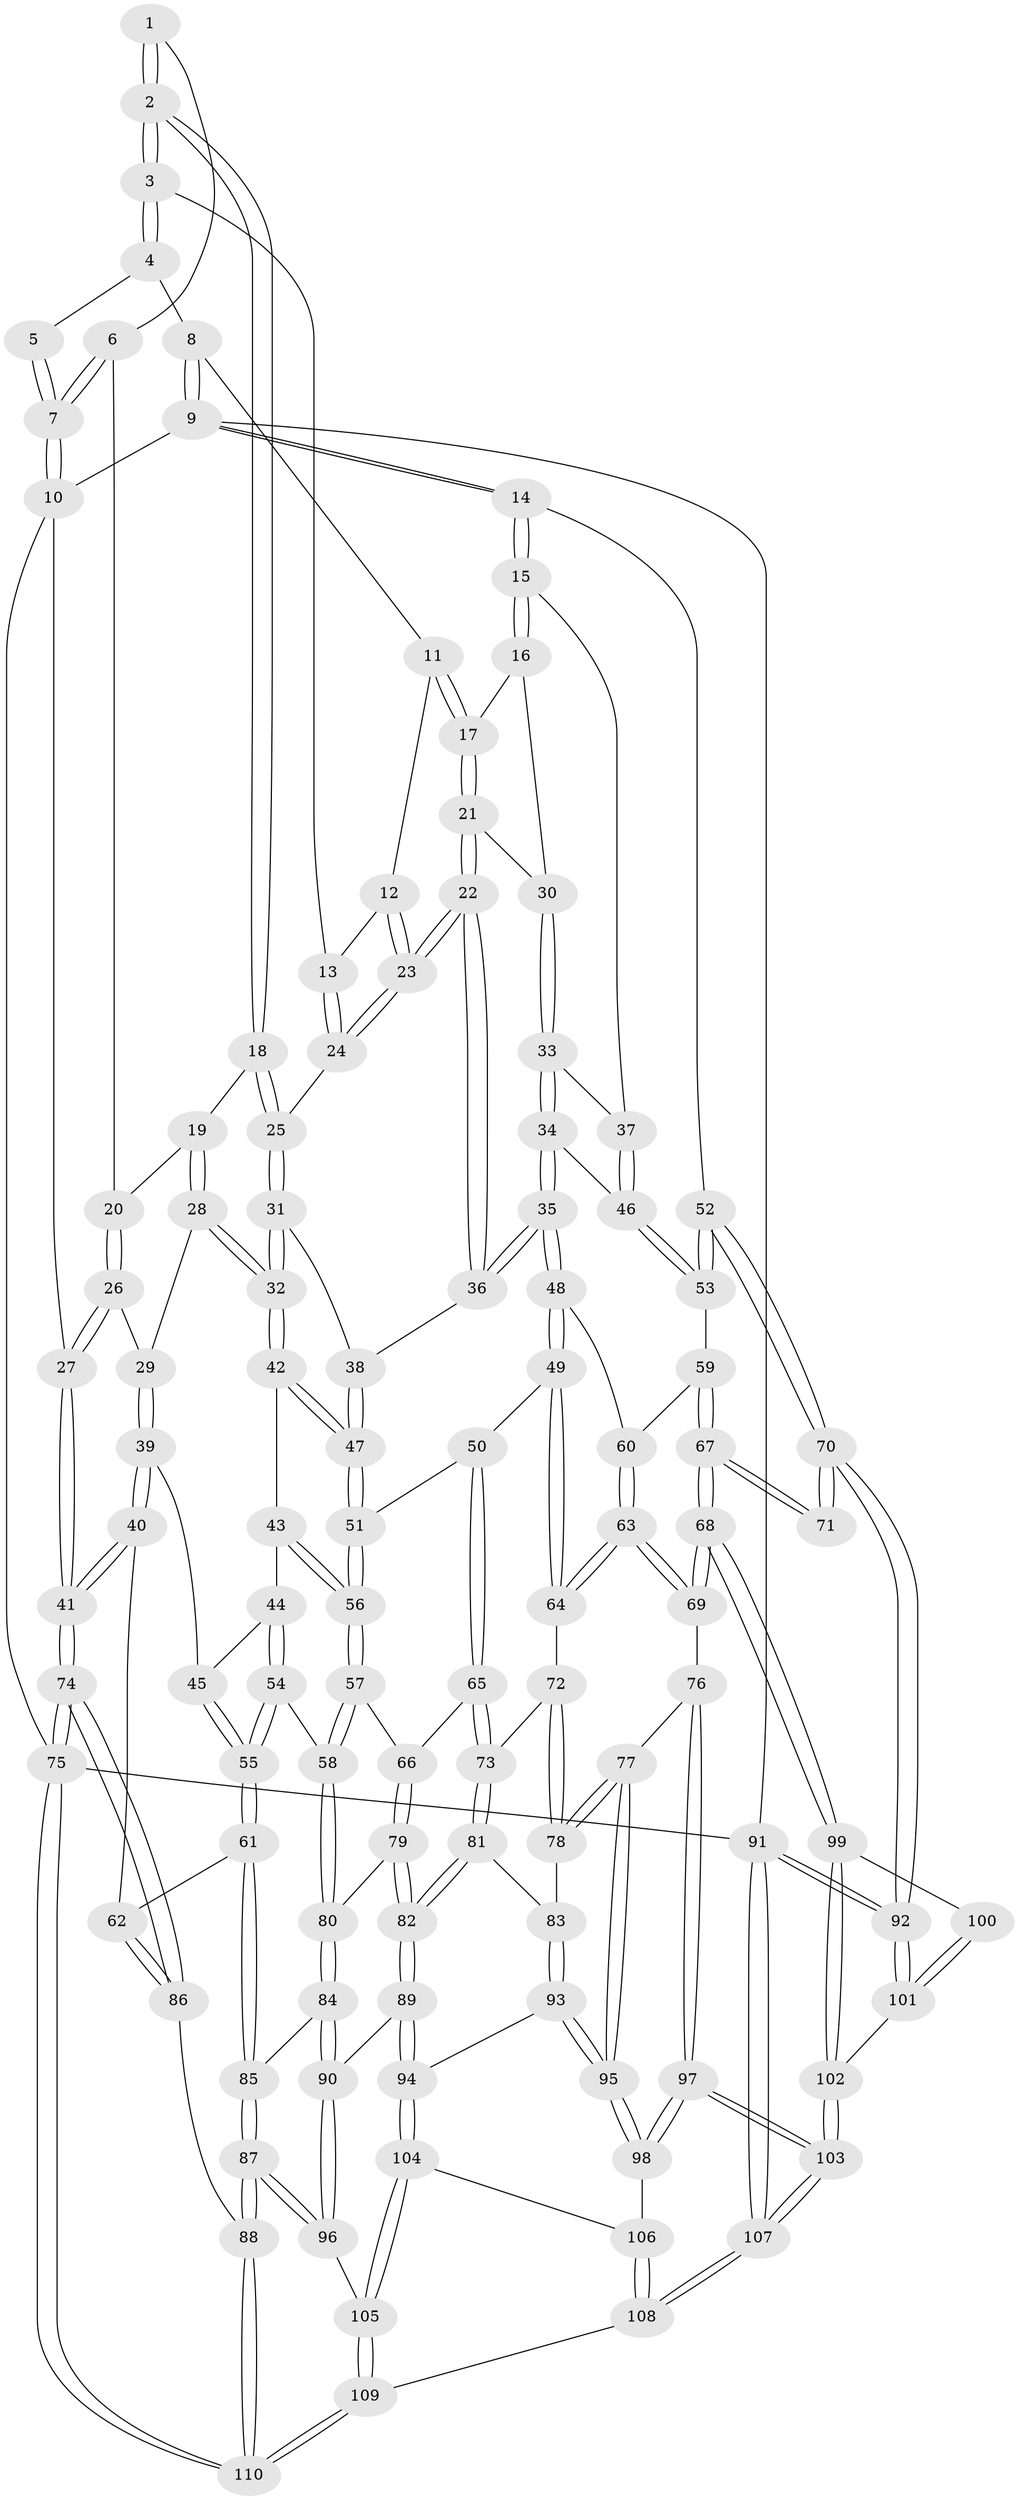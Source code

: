 // Generated by graph-tools (version 1.1) at 2025/11/02/27/25 16:11:55]
// undirected, 110 vertices, 272 edges
graph export_dot {
graph [start="1"]
  node [color=gray90,style=filled];
  1 [pos="+0.2886401386479024+0.03985987436138051"];
  2 [pos="+0.34877959708969986+0.09067296544165133"];
  3 [pos="+0.4617365978152085+0"];
  4 [pos="+0.47599987288406503+0"];
  5 [pos="+0.28440866840033313+0"];
  6 [pos="+0.1656370168654551+0.03334700165758134"];
  7 [pos="+0+0"];
  8 [pos="+0.79037875514199+0"];
  9 [pos="+1+0"];
  10 [pos="+0+0"];
  11 [pos="+0.7735715440294015+0"];
  12 [pos="+0.6665120217140207+0.08430803531666442"];
  13 [pos="+0.4968754186357616+0.0478167213748103"];
  14 [pos="+1+0.1669927731614138"];
  15 [pos="+1+0.19074541735887365"];
  16 [pos="+0.9682164314091862+0.1634963802268636"];
  17 [pos="+0.8128795476838346+0.08359257441342911"];
  18 [pos="+0.3170713075150259+0.15758989615725452"];
  19 [pos="+0.30416944044036376+0.15826866029950137"];
  20 [pos="+0.1884499877414579+0.08058264031352992"];
  21 [pos="+0.7821653372700429+0.18827798105085952"];
  22 [pos="+0.6329995050254954+0.22951992391357962"];
  23 [pos="+0.6293084290115574+0.2232648998740159"];
  24 [pos="+0.5204401253621312+0.1581917715678981"];
  25 [pos="+0.3902484389824527+0.2367409003558363"];
  26 [pos="+0.13153576201833403+0.212835902943145"];
  27 [pos="+0+0"];
  28 [pos="+0.19085565296904666+0.255943232218563"];
  29 [pos="+0.14343884640436322+0.26692792015441125"];
  30 [pos="+0.8184303260596675+0.22478194779215796"];
  31 [pos="+0.39157149220868903+0.3070328915056746"];
  32 [pos="+0.36259729489455345+0.35947609382671375"];
  33 [pos="+0.8270424401418905+0.2516479453174112"];
  34 [pos="+0.7036548185051132+0.36806382431035906"];
  35 [pos="+0.6761702671187338+0.3711976669817763"];
  36 [pos="+0.6276306628466639+0.32080251900717566"];
  37 [pos="+0.8952293681133564+0.3242057898123348"];
  38 [pos="+0.6108623880121444+0.3271861027200008"];
  39 [pos="+0.08527685649344299+0.34734423158937144"];
  40 [pos="+0+0.4530152524329345"];
  41 [pos="+0+0.44711279455313035"];
  42 [pos="+0.3623836619487643+0.36075027546884814"];
  43 [pos="+0.35612815135208814+0.36731779508173173"];
  44 [pos="+0.33410834913748916+0.37726941230654243"];
  45 [pos="+0.2496693856444035+0.39274440910389286"];
  46 [pos="+0.8670402489241158+0.3930094715330435"];
  47 [pos="+0.48458318215872614+0.46646124397700306"];
  48 [pos="+0.6789725205207052+0.47775394871900834"];
  49 [pos="+0.6060370629137252+0.557115023326722"];
  50 [pos="+0.5058043298836425+0.511364495355732"];
  51 [pos="+0.48791051241668565+0.48608396066165577"];
  52 [pos="+1+0.5257999073996142"];
  53 [pos="+0.8913331701583477+0.4624667715516962"];
  54 [pos="+0.20858565689178968+0.5868164267596735"];
  55 [pos="+0.19247693189725473+0.5885553702079774"];
  56 [pos="+0.345231475591551+0.5502201955656633"];
  57 [pos="+0.3275361995162375+0.5783787546067239"];
  58 [pos="+0.2515987660599438+0.5898261996149319"];
  59 [pos="+0.840764609752969+0.5260828267986726"];
  60 [pos="+0.7561564517223685+0.5187090553044544"];
  61 [pos="+0.17146283533610845+0.5946161557114694"];
  62 [pos="+0.10977694822185925+0.5820238498729802"];
  63 [pos="+0.7204105829200633+0.6759014290808193"];
  64 [pos="+0.6080543264550063+0.5765186513433066"];
  65 [pos="+0.4458107369399738+0.6176498121180237"];
  66 [pos="+0.3896595562360161+0.62552650919811"];
  67 [pos="+0.8641832480794239+0.6638509492116885"];
  68 [pos="+0.7709732918618755+0.74528252863663"];
  69 [pos="+0.7606144657596846+0.7435270009328709"];
  70 [pos="+1+0.660822658160245"];
  71 [pos="+1+0.6745249573957078"];
  72 [pos="+0.5813122806171335+0.6166012811731855"];
  73 [pos="+0.5027695855427303+0.6613772784332055"];
  74 [pos="+0+0.8173494642056711"];
  75 [pos="+0+1"];
  76 [pos="+0.7515935958053106+0.7476328532768983"];
  77 [pos="+0.7031563732364763+0.7581366284608713"];
  78 [pos="+0.5970243773594044+0.7331486529761287"];
  79 [pos="+0.38988658968619233+0.7209803580872626"];
  80 [pos="+0.3310902509200566+0.730824545614271"];
  81 [pos="+0.4990139898863415+0.7171684503634874"];
  82 [pos="+0.4348023257307558+0.7658974049340588"];
  83 [pos="+0.5663315227848573+0.7450109287210541"];
  84 [pos="+0.2923912345276391+0.7658199479066701"];
  85 [pos="+0.22800914233555933+0.7677561489910039"];
  86 [pos="+0.07042854093001573+0.7658067870031974"];
  87 [pos="+0.15639186399720464+0.9167131283764363"];
  88 [pos="+0.15415359126518843+0.9182734666961475"];
  89 [pos="+0.4342757945184918+0.8281967054156613"];
  90 [pos="+0.3557320380764452+0.8446669507465822"];
  91 [pos="+1+1"];
  92 [pos="+1+1"];
  93 [pos="+0.5431336790860661+0.8641599118608065"];
  94 [pos="+0.4587541309752165+0.8547305373681316"];
  95 [pos="+0.5729677342056677+0.8833499638991757"];
  96 [pos="+0.2976370205422786+0.9041610236182853"];
  97 [pos="+0.6321655272614755+1"];
  98 [pos="+0.6279256334989107+0.9948933053763137"];
  99 [pos="+0.790267921201293+0.7774550747291755"];
  100 [pos="+0.9727388965466428+0.7817860547528303"];
  101 [pos="+0.8875320714902514+0.8854843193989221"];
  102 [pos="+0.8279419263568555+0.8576908015325766"];
  103 [pos="+0.6627205038535822+1"];
  104 [pos="+0.44567230365537563+0.9028470986765129"];
  105 [pos="+0.34867991636177237+0.9537671220370503"];
  106 [pos="+0.4495729317844767+0.9337850592250478"];
  107 [pos="+0.6586973038547825+1"];
  108 [pos="+0.4401363112572498+1"];
  109 [pos="+0.42909402346766773+1"];
  110 [pos="+0+1"];
  1 -- 2;
  1 -- 2;
  1 -- 6;
  2 -- 3;
  2 -- 3;
  2 -- 18;
  2 -- 18;
  3 -- 4;
  3 -- 4;
  3 -- 13;
  4 -- 5;
  4 -- 8;
  5 -- 7;
  5 -- 7;
  6 -- 7;
  6 -- 7;
  6 -- 20;
  7 -- 10;
  7 -- 10;
  8 -- 9;
  8 -- 9;
  8 -- 11;
  9 -- 10;
  9 -- 14;
  9 -- 14;
  9 -- 91;
  10 -- 27;
  10 -- 75;
  11 -- 12;
  11 -- 17;
  11 -- 17;
  12 -- 13;
  12 -- 23;
  12 -- 23;
  13 -- 24;
  13 -- 24;
  14 -- 15;
  14 -- 15;
  14 -- 52;
  15 -- 16;
  15 -- 16;
  15 -- 37;
  16 -- 17;
  16 -- 30;
  17 -- 21;
  17 -- 21;
  18 -- 19;
  18 -- 25;
  18 -- 25;
  19 -- 20;
  19 -- 28;
  19 -- 28;
  20 -- 26;
  20 -- 26;
  21 -- 22;
  21 -- 22;
  21 -- 30;
  22 -- 23;
  22 -- 23;
  22 -- 36;
  22 -- 36;
  23 -- 24;
  23 -- 24;
  24 -- 25;
  25 -- 31;
  25 -- 31;
  26 -- 27;
  26 -- 27;
  26 -- 29;
  27 -- 41;
  27 -- 41;
  28 -- 29;
  28 -- 32;
  28 -- 32;
  29 -- 39;
  29 -- 39;
  30 -- 33;
  30 -- 33;
  31 -- 32;
  31 -- 32;
  31 -- 38;
  32 -- 42;
  32 -- 42;
  33 -- 34;
  33 -- 34;
  33 -- 37;
  34 -- 35;
  34 -- 35;
  34 -- 46;
  35 -- 36;
  35 -- 36;
  35 -- 48;
  35 -- 48;
  36 -- 38;
  37 -- 46;
  37 -- 46;
  38 -- 47;
  38 -- 47;
  39 -- 40;
  39 -- 40;
  39 -- 45;
  40 -- 41;
  40 -- 41;
  40 -- 62;
  41 -- 74;
  41 -- 74;
  42 -- 43;
  42 -- 47;
  42 -- 47;
  43 -- 44;
  43 -- 56;
  43 -- 56;
  44 -- 45;
  44 -- 54;
  44 -- 54;
  45 -- 55;
  45 -- 55;
  46 -- 53;
  46 -- 53;
  47 -- 51;
  47 -- 51;
  48 -- 49;
  48 -- 49;
  48 -- 60;
  49 -- 50;
  49 -- 64;
  49 -- 64;
  50 -- 51;
  50 -- 65;
  50 -- 65;
  51 -- 56;
  51 -- 56;
  52 -- 53;
  52 -- 53;
  52 -- 70;
  52 -- 70;
  53 -- 59;
  54 -- 55;
  54 -- 55;
  54 -- 58;
  55 -- 61;
  55 -- 61;
  56 -- 57;
  56 -- 57;
  57 -- 58;
  57 -- 58;
  57 -- 66;
  58 -- 80;
  58 -- 80;
  59 -- 60;
  59 -- 67;
  59 -- 67;
  60 -- 63;
  60 -- 63;
  61 -- 62;
  61 -- 85;
  61 -- 85;
  62 -- 86;
  62 -- 86;
  63 -- 64;
  63 -- 64;
  63 -- 69;
  63 -- 69;
  64 -- 72;
  65 -- 66;
  65 -- 73;
  65 -- 73;
  66 -- 79;
  66 -- 79;
  67 -- 68;
  67 -- 68;
  67 -- 71;
  67 -- 71;
  68 -- 69;
  68 -- 69;
  68 -- 99;
  68 -- 99;
  69 -- 76;
  70 -- 71;
  70 -- 71;
  70 -- 92;
  70 -- 92;
  72 -- 73;
  72 -- 78;
  72 -- 78;
  73 -- 81;
  73 -- 81;
  74 -- 75;
  74 -- 75;
  74 -- 86;
  74 -- 86;
  75 -- 110;
  75 -- 110;
  75 -- 91;
  76 -- 77;
  76 -- 97;
  76 -- 97;
  77 -- 78;
  77 -- 78;
  77 -- 95;
  77 -- 95;
  78 -- 83;
  79 -- 80;
  79 -- 82;
  79 -- 82;
  80 -- 84;
  80 -- 84;
  81 -- 82;
  81 -- 82;
  81 -- 83;
  82 -- 89;
  82 -- 89;
  83 -- 93;
  83 -- 93;
  84 -- 85;
  84 -- 90;
  84 -- 90;
  85 -- 87;
  85 -- 87;
  86 -- 88;
  87 -- 88;
  87 -- 88;
  87 -- 96;
  87 -- 96;
  88 -- 110;
  88 -- 110;
  89 -- 90;
  89 -- 94;
  89 -- 94;
  90 -- 96;
  90 -- 96;
  91 -- 92;
  91 -- 92;
  91 -- 107;
  91 -- 107;
  92 -- 101;
  92 -- 101;
  93 -- 94;
  93 -- 95;
  93 -- 95;
  94 -- 104;
  94 -- 104;
  95 -- 98;
  95 -- 98;
  96 -- 105;
  97 -- 98;
  97 -- 98;
  97 -- 103;
  97 -- 103;
  98 -- 106;
  99 -- 100;
  99 -- 102;
  99 -- 102;
  100 -- 101;
  100 -- 101;
  101 -- 102;
  102 -- 103;
  102 -- 103;
  103 -- 107;
  103 -- 107;
  104 -- 105;
  104 -- 105;
  104 -- 106;
  105 -- 109;
  105 -- 109;
  106 -- 108;
  106 -- 108;
  107 -- 108;
  107 -- 108;
  108 -- 109;
  109 -- 110;
  109 -- 110;
}
